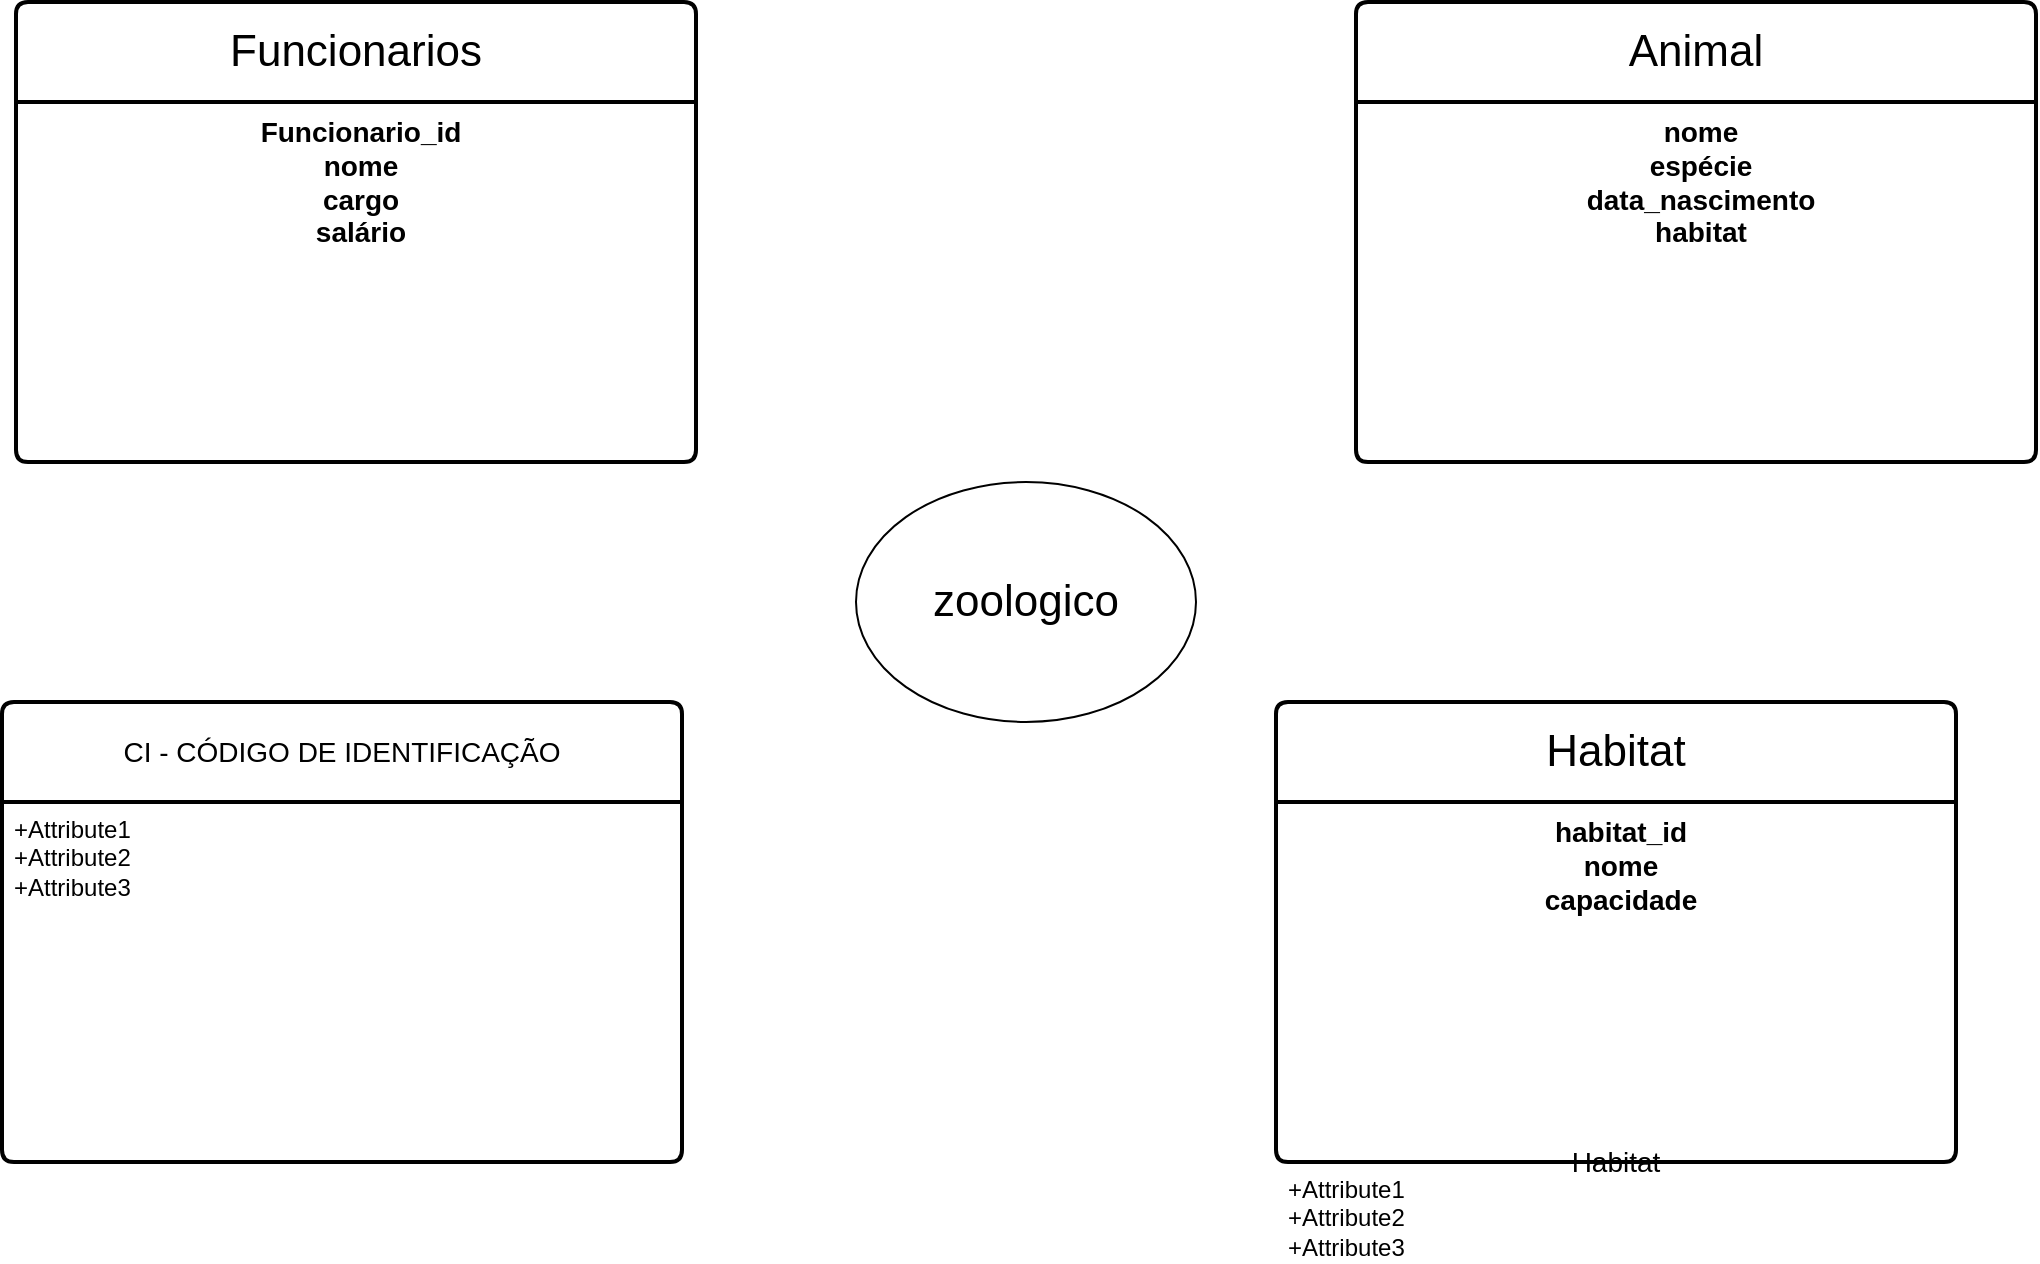 <mxfile version="23.1.5" type="github">
  <diagram name="Página-1" id="mJLCUhvSLpM9Iwz3uHTD">
    <mxGraphModel dx="1687" dy="918" grid="1" gridSize="10" guides="1" tooltips="1" connect="1" arrows="1" fold="1" page="1" pageScale="1" pageWidth="827" pageHeight="1169" math="0" shadow="0">
      <root>
        <mxCell id="0" />
        <mxCell id="1" parent="0" />
        <mxCell id="nwRbtmuTJXpdJ-Nork_Q-15" value="&lt;font style=&quot;vertical-align: inherit;&quot;&gt;&lt;font style=&quot;vertical-align: inherit;&quot;&gt;CI - CÓDIGO DE IDENTIFICAÇÃO&lt;/font&gt;&lt;/font&gt;" style="swimlane;childLayout=stackLayout;horizontal=1;startSize=50;horizontalStack=0;rounded=1;fontSize=14;fontStyle=0;strokeWidth=2;resizeParent=0;resizeLast=1;shadow=0;dashed=0;align=center;arcSize=4;whiteSpace=wrap;html=1;" parent="1" vertex="1">
          <mxGeometry x="243" y="510" width="340" height="230" as="geometry" />
        </mxCell>
        <mxCell id="nwRbtmuTJXpdJ-Nork_Q-16" value="+Attribute1&#xa;+Attribute2&#xa;+Attribute3" style="align=left;strokeColor=none;fillColor=none;spacingLeft=4;fontSize=12;verticalAlign=top;resizable=0;rotatable=0;part=1;html=1;" parent="nwRbtmuTJXpdJ-Nork_Q-15" vertex="1">
          <mxGeometry y="50" width="340" height="180" as="geometry" />
        </mxCell>
        <mxCell id="nwRbtmuTJXpdJ-Nork_Q-17" value="&lt;font style=&quot;font-size: 22px;&quot;&gt;Habitat&lt;/font&gt;" style="swimlane;childLayout=stackLayout;horizontal=1;startSize=50;horizontalStack=0;rounded=1;fontSize=14;fontStyle=0;strokeWidth=2;resizeParent=0;resizeLast=1;shadow=0;dashed=0;align=center;arcSize=4;whiteSpace=wrap;html=1;" parent="1" vertex="1">
          <mxGeometry x="880" y="510" width="340" height="230" as="geometry" />
        </mxCell>
        <mxCell id="nwRbtmuTJXpdJ-Nork_Q-18" value="&lt;b style=&quot;font-size: 14px;&quot;&gt;habitat_id&lt;br&gt;nome&lt;br&gt;capacidade&lt;/b&gt;" style="align=center;strokeColor=none;fillColor=none;spacingLeft=4;fontSize=12;verticalAlign=top;resizable=0;rotatable=0;part=1;html=1;" parent="nwRbtmuTJXpdJ-Nork_Q-17" vertex="1">
          <mxGeometry y="50" width="340" height="180" as="geometry" />
        </mxCell>
        <mxCell id="0fqGG09Q6Yx_gmdvGqQo-3" value="Habitat" style="swimlane;childLayout=stackLayout;horizontal=1;startSize=50;horizontalStack=0;rounded=1;fontSize=14;fontStyle=0;strokeWidth=2;resizeParent=0;resizeLast=1;shadow=0;dashed=0;align=center;arcSize=4;whiteSpace=wrap;html=1;" vertex="1" parent="nwRbtmuTJXpdJ-Nork_Q-17">
          <mxGeometry y="230" width="340" as="geometry" />
        </mxCell>
        <mxCell id="0fqGG09Q6Yx_gmdvGqQo-4" value="+Attribute1&#xa;+Attribute2&#xa;+Attribute3" style="align=left;strokeColor=none;fillColor=none;spacingLeft=4;fontSize=12;verticalAlign=top;resizable=0;rotatable=0;part=1;html=1;" vertex="1" parent="0fqGG09Q6Yx_gmdvGqQo-3">
          <mxGeometry width="340" as="geometry" />
        </mxCell>
        <mxCell id="7Ote9UqceGY05pYptn74-5" value="&lt;font style=&quot;vertical-align: inherit;&quot;&gt;&lt;font style=&quot;vertical-align: inherit; font-size: 22px;&quot;&gt;Funcionarios&lt;/font&gt;&lt;/font&gt;" style="swimlane;childLayout=stackLayout;horizontal=1;startSize=50;horizontalStack=0;rounded=1;fontSize=14;fontStyle=0;strokeWidth=2;resizeParent=0;resizeLast=1;shadow=0;dashed=0;align=center;arcSize=4;whiteSpace=wrap;html=1;" parent="1" vertex="1">
          <mxGeometry x="250" y="160" width="340" height="230" as="geometry" />
        </mxCell>
        <mxCell id="7Ote9UqceGY05pYptn74-6" value="&lt;b style=&quot;font-size: 14px;&quot;&gt;&lt;font style=&quot;vertical-align: inherit; font-size: 14px;&quot;&gt;&lt;font style=&quot;vertical-align: inherit; font-size: 14px;&quot;&gt;&lt;font style=&quot;vertical-align: inherit; font-size: 14px;&quot;&gt;&lt;font style=&quot;vertical-align: inherit; font-size: 14px;&quot;&gt;&lt;font style=&quot;vertical-align: inherit; font-size: 14px;&quot;&gt;&lt;font style=&quot;vertical-align: inherit; font-size: 14px;&quot;&gt;Funcionario_id &lt;/font&gt;&lt;/font&gt;&lt;/font&gt;&lt;/font&gt;&lt;br&gt;&lt;/font&gt;&lt;/font&gt;&lt;font style=&quot;vertical-align: inherit; font-size: 14px;&quot;&gt;&lt;font style=&quot;vertical-align: inherit; font-size: 14px;&quot;&gt;&lt;font style=&quot;vertical-align: inherit; font-size: 14px;&quot;&gt;&lt;font style=&quot;vertical-align: inherit; font-size: 14px;&quot;&gt;&lt;font style=&quot;vertical-align: inherit; font-size: 14px;&quot;&gt;&lt;font style=&quot;vertical-align: inherit; font-size: 14px;&quot;&gt;nome &lt;/font&gt;&lt;/font&gt;&lt;/font&gt;&lt;/font&gt;&lt;br&gt;&lt;/font&gt;&lt;/font&gt;&lt;font style=&quot;vertical-align: inherit; font-size: 14px;&quot;&gt;&lt;font style=&quot;vertical-align: inherit; font-size: 14px;&quot;&gt;&lt;font style=&quot;vertical-align: inherit; font-size: 14px;&quot;&gt;&lt;font style=&quot;vertical-align: inherit; font-size: 14px;&quot;&gt;&lt;font style=&quot;vertical-align: inherit; font-size: 14px;&quot;&gt;&lt;font style=&quot;vertical-align: inherit; font-size: 14px;&quot;&gt;cargo &lt;/font&gt;&lt;/font&gt;&lt;/font&gt;&lt;/font&gt;&lt;br&gt;&lt;div style=&quot;&quot;&gt;&lt;span data-darkreader-inline-color=&quot;&quot; data-darkreader-inline-bgcolor=&quot;&quot; style=&quot;background-color: initial; color: rgb(0, 0, 0); --darkreader-inline-bgcolor: initial; --darkreader-inline-color: #181a1b;&quot;&gt;&lt;font style=&quot;vertical-align: inherit; font-size: 14px;&quot;&gt;&lt;font style=&quot;vertical-align: inherit; font-size: 14px;&quot;&gt;salário&lt;/font&gt;&lt;/font&gt;&lt;/span&gt;&lt;/div&gt;&lt;/font&gt;&lt;/font&gt;&lt;/b&gt;" style="align=center;strokeColor=none;fillColor=none;spacingLeft=4;fontSize=12;verticalAlign=top;resizable=0;rotatable=0;part=1;html=1;" parent="7Ote9UqceGY05pYptn74-5" vertex="1">
          <mxGeometry y="50" width="340" height="180" as="geometry" />
        </mxCell>
        <mxCell id="7Ote9UqceGY05pYptn74-7" value="&lt;font style=&quot;vertical-align: inherit;&quot;&gt;&lt;font style=&quot;vertical-align: inherit;&quot;&gt;&lt;font style=&quot;font-size: 22px;&quot;&gt;Animal&lt;/font&gt;&lt;br&gt;&lt;/font&gt;&lt;/font&gt;" style="swimlane;childLayout=stackLayout;horizontal=1;startSize=50;horizontalStack=0;rounded=1;fontSize=14;fontStyle=0;strokeWidth=2;resizeParent=0;resizeLast=1;shadow=0;dashed=0;align=center;arcSize=4;whiteSpace=wrap;html=1;" parent="1" vertex="1">
          <mxGeometry x="920" y="160" width="340" height="230" as="geometry" />
        </mxCell>
        <mxCell id="7Ote9UqceGY05pYptn74-8" value="&lt;font style=&quot;vertical-align: inherit;&quot;&gt;&lt;font style=&quot;vertical-align: inherit; font-size: 14px;&quot;&gt;&lt;b&gt;nome&lt;br&gt;espécie&lt;br&gt;data_nascimento&lt;br&gt;habitat&lt;br&gt;&lt;/b&gt;&lt;br&gt;&lt;/font&gt;&lt;/font&gt;" style="align=center;strokeColor=none;fillColor=none;spacingLeft=4;fontSize=12;verticalAlign=top;resizable=0;rotatable=0;part=1;html=1;" parent="7Ote9UqceGY05pYptn74-7" vertex="1">
          <mxGeometry y="50" width="340" height="180" as="geometry" />
        </mxCell>
        <mxCell id="0fqGG09Q6Yx_gmdvGqQo-5" value="&lt;font style=&quot;font-size: 22px;&quot;&gt;zoologico&lt;/font&gt;" style="ellipse;whiteSpace=wrap;html=1;" vertex="1" parent="1">
          <mxGeometry x="670" y="400" width="170" height="120" as="geometry" />
        </mxCell>
      </root>
    </mxGraphModel>
  </diagram>
</mxfile>
